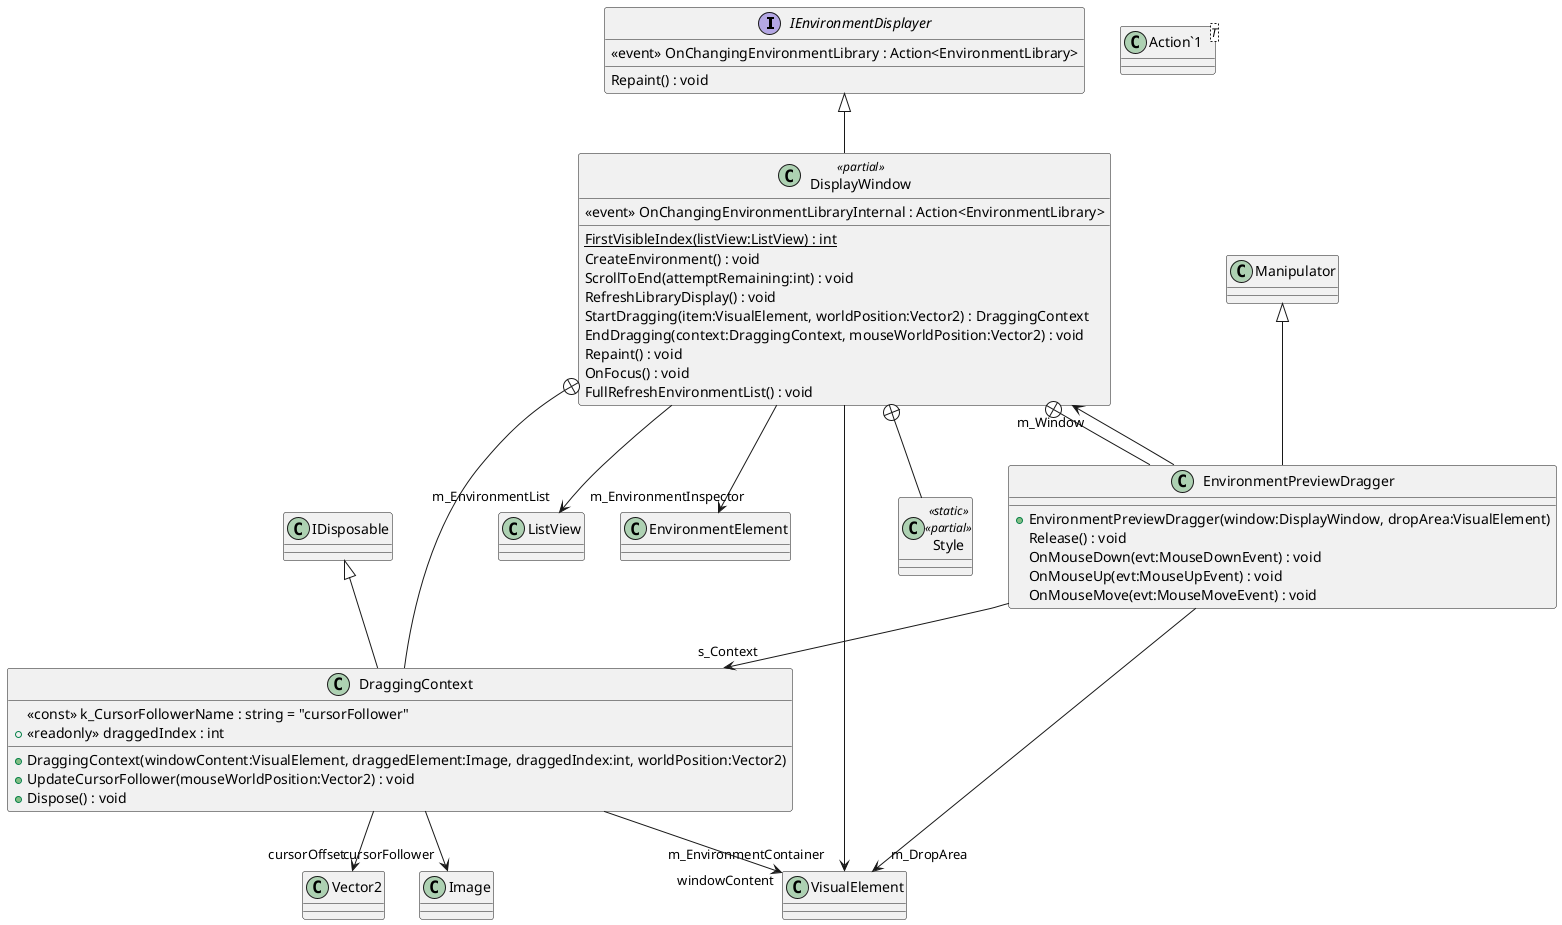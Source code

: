 @startuml
interface IEnvironmentDisplayer {
    Repaint() : void
     <<event>> OnChangingEnvironmentLibrary : Action<EnvironmentLibrary> 
}
class DisplayWindow <<partial>> {
     <<event>> OnChangingEnvironmentLibraryInternal : Action<EnvironmentLibrary> 
    {static} FirstVisibleIndex(listView:ListView) : int
    CreateEnvironment() : void
    ScrollToEnd(attemptRemaining:int) : void
    RefreshLibraryDisplay() : void
    StartDragging(item:VisualElement, worldPosition:Vector2) : DraggingContext
    EndDragging(context:DraggingContext, mouseWorldPosition:Vector2) : void
    Repaint() : void
    OnFocus() : void
    FullRefreshEnvironmentList() : void
}
class Style <<static>> <<partial>> {
}
class "Action`1"<T> {
}
class DraggingContext {
    <<const>> k_CursorFollowerName : string = "cursorFollower"
    + <<readonly>> draggedIndex : int
    + DraggingContext(windowContent:VisualElement, draggedElement:Image, draggedIndex:int, worldPosition:Vector2)
    + UpdateCursorFollower(mouseWorldPosition:Vector2) : void
    + Dispose() : void
}
class EnvironmentPreviewDragger {
    + EnvironmentPreviewDragger(window:DisplayWindow, dropArea:VisualElement)
    Release() : void
    OnMouseDown(evt:MouseDownEvent) : void
    OnMouseUp(evt:MouseUpEvent) : void
    OnMouseMove(evt:MouseMoveEvent) : void
}
IEnvironmentDisplayer <|-- DisplayWindow
DisplayWindow --> "m_EnvironmentContainer" VisualElement
DisplayWindow --> "m_EnvironmentList" ListView
DisplayWindow --> "m_EnvironmentInspector" EnvironmentElement
DisplayWindow +-- Style
DisplayWindow +-- DraggingContext
IDisposable <|-- DraggingContext
DraggingContext --> "cursorFollower" Image
DraggingContext --> "cursorOffset" Vector2
DraggingContext --> "windowContent" VisualElement
DisplayWindow +-- EnvironmentPreviewDragger
Manipulator <|-- EnvironmentPreviewDragger
EnvironmentPreviewDragger --> "m_DropArea" VisualElement
EnvironmentPreviewDragger --> "m_Window" DisplayWindow
EnvironmentPreviewDragger --> "s_Context" DraggingContext
@enduml

